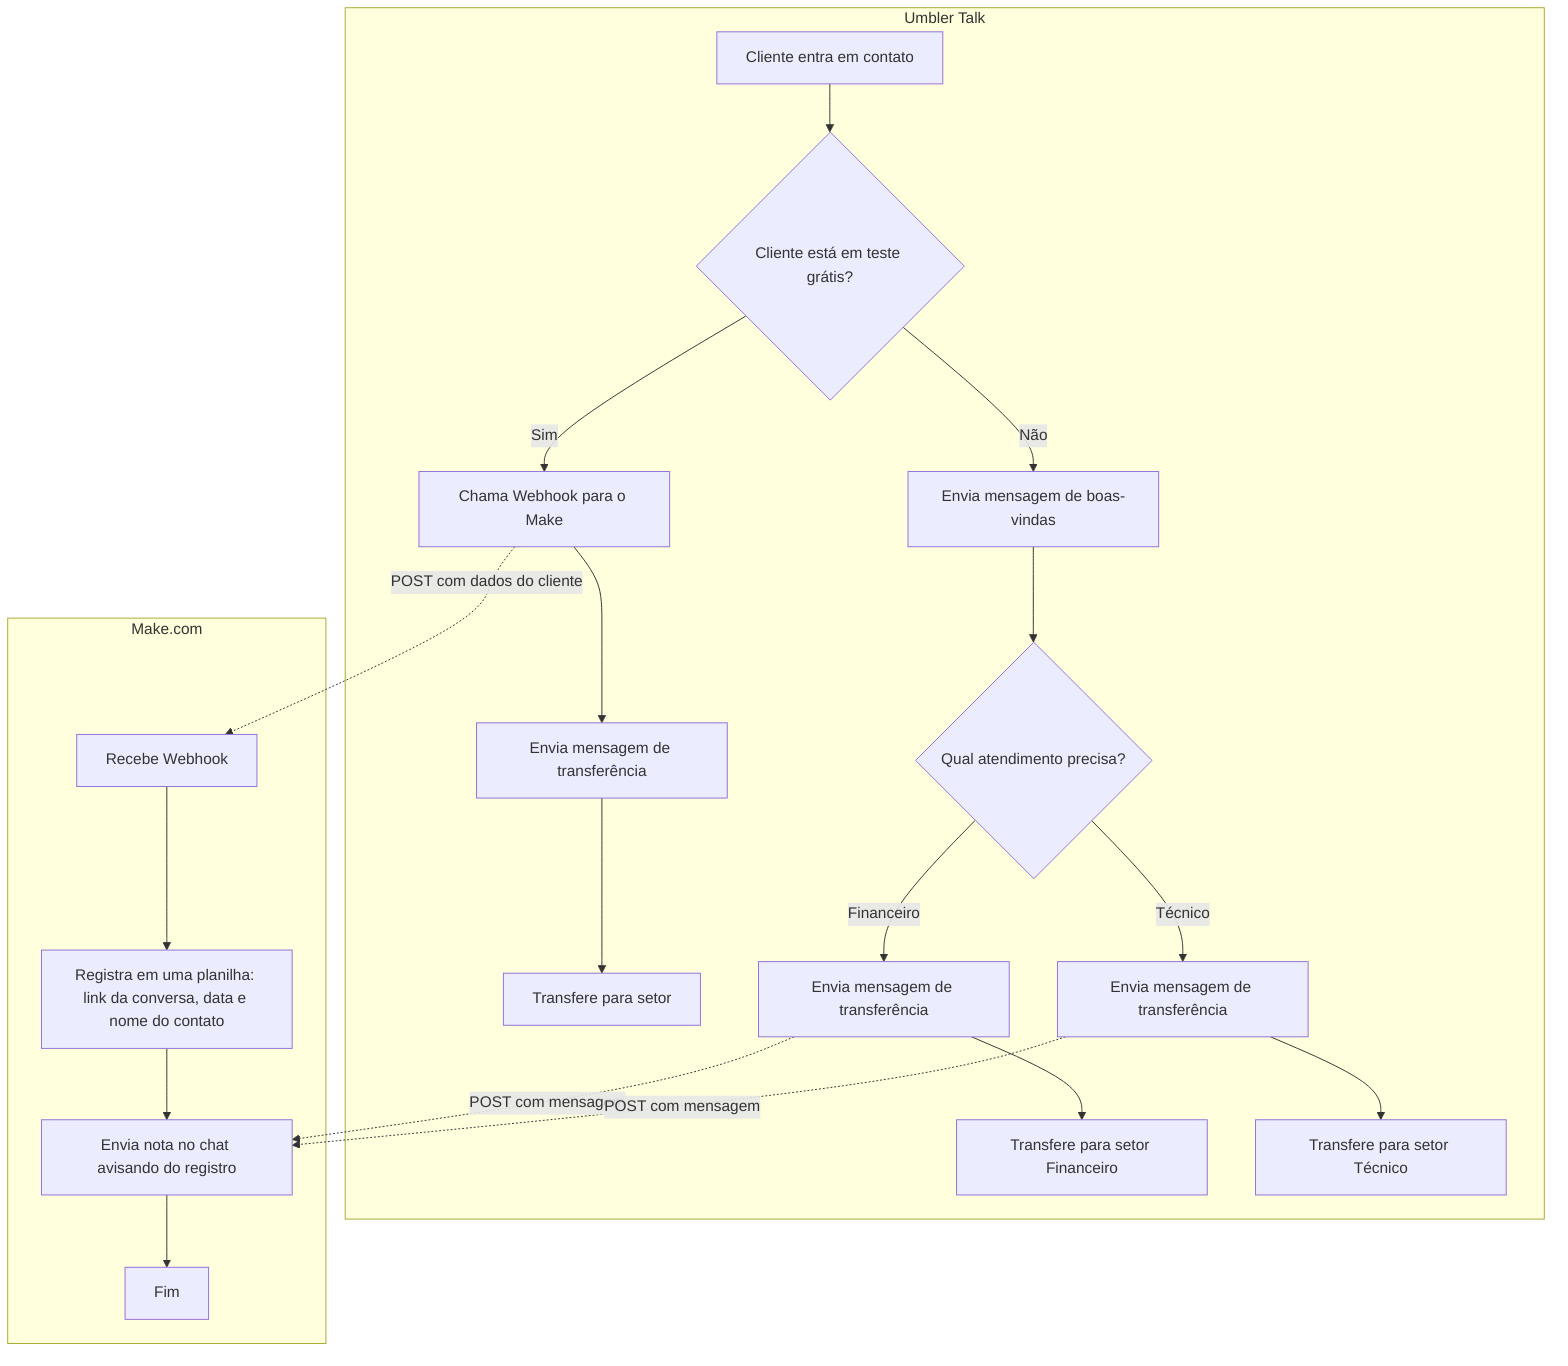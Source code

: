 %% Diagrama de integração Umbler Talk + Make
flowchart TD
    subgraph "Umbler Talk"
        A[Cliente entra em contato] --> B{Cliente está em teste grátis?}
        B -- Sim --> C[Chama Webhook para o Make]
        C --> D[Envia mensagem de transferência]
        D --> E[Transfere para setor]
        B -- Não --> F[Envia mensagem de boas-vindas]
        F --> G{Qual atendimento precisa?}
        G -- Financeiro --> H[Envia mensagem de transferência]
        H --> I[Transfere para setor Financeiro]
        G -- Técnico --> J[Envia mensagem de transferência]
        J --> K[Transfere para setor Técnico]
    end

    subgraph "Make.com"
        L[Recebe Webhook] --> M[Registra em uma planilha: link da conversa, data e nome do contato]
        M --> N[Envia nota no chat avisando do registro]
        N --> O[Fim]
    end

    C -. POST com dados do cliente .-> L
    H -. POST com mensagem .-> N
    J -. POST com mensagem .-> N